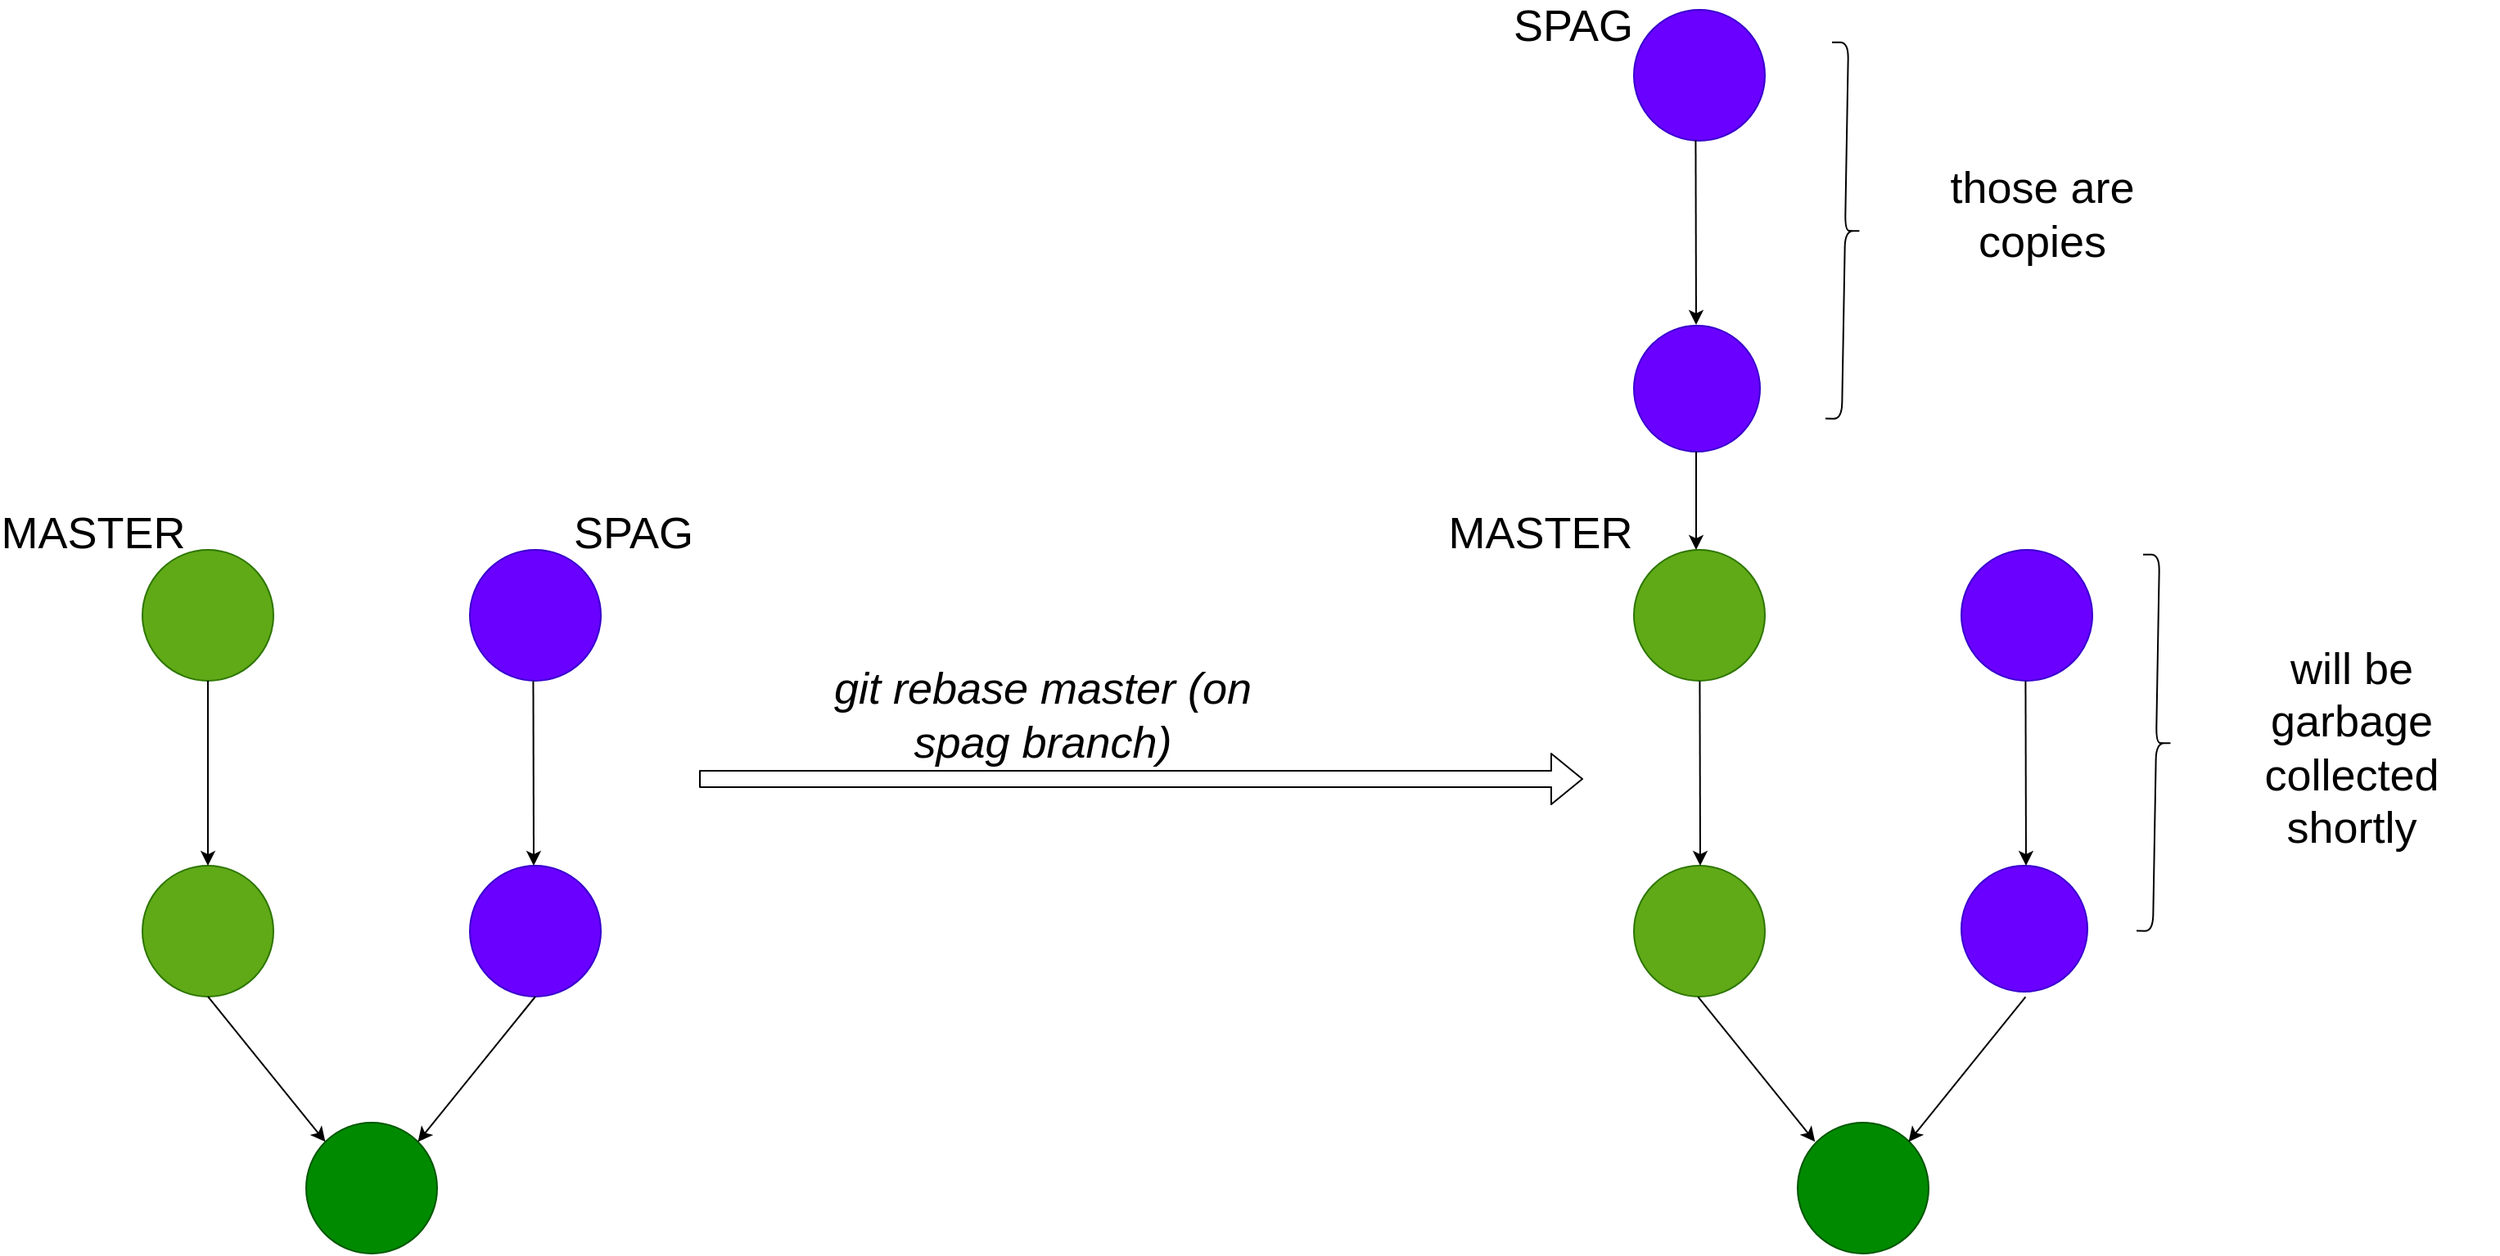<mxfile version="10.6.3" type="device"><diagram id="1Mxt2VOdXDSK7CNrmjAl" name="Page-1"><mxGraphModel dx="2906" dy="1734" grid="1" gridSize="10" guides="1" tooltips="1" connect="1" arrows="1" fold="1" page="1" pageScale="1" pageWidth="1654" pageHeight="1169" math="0" shadow="0"><root><mxCell id="0"/><mxCell id="1" parent="0"/><mxCell id="88jWaPyCogCxEfRvlzu6-1" value="" style="ellipse;whiteSpace=wrap;html=1;aspect=fixed;fillColor=#008a00;strokeColor=#005700;fontColor=#ffffff;" vertex="1" parent="1"><mxGeometry x="210" y="700" width="80" height="80" as="geometry"/></mxCell><mxCell id="88jWaPyCogCxEfRvlzu6-3" value="" style="ellipse;whiteSpace=wrap;html=1;aspect=fixed;fillColor=#60a917;strokeColor=#2D7600;fontColor=#ffffff;" vertex="1" parent="1"><mxGeometry x="110" y="350" width="80" height="80" as="geometry"/></mxCell><mxCell id="88jWaPyCogCxEfRvlzu6-4" value="" style="ellipse;whiteSpace=wrap;html=1;aspect=fixed;fillColor=#60a917;strokeColor=#2D7600;fontColor=#ffffff;" vertex="1" parent="1"><mxGeometry x="110" y="543" width="80" height="80" as="geometry"/></mxCell><mxCell id="88jWaPyCogCxEfRvlzu6-5" value="" style="ellipse;whiteSpace=wrap;html=1;aspect=fixed;fillColor=#6a00ff;strokeColor=#3700CC;fontColor=#ffffff;" vertex="1" parent="1"><mxGeometry x="310" y="543" width="80" height="80" as="geometry"/></mxCell><mxCell id="88jWaPyCogCxEfRvlzu6-7" value="" style="ellipse;whiteSpace=wrap;html=1;aspect=fixed;fillColor=#6a00ff;strokeColor=#3700CC;fontColor=#ffffff;" vertex="1" parent="1"><mxGeometry x="310" y="350" width="80" height="80" as="geometry"/></mxCell><mxCell id="88jWaPyCogCxEfRvlzu6-8" value="" style="ellipse;whiteSpace=wrap;html=1;aspect=fixed;fillColor=#008a00;strokeColor=#005700;fontColor=#ffffff;" vertex="1" parent="1"><mxGeometry x="1121" y="700" width="80" height="80" as="geometry"/></mxCell><mxCell id="88jWaPyCogCxEfRvlzu6-9" value="" style="ellipse;whiteSpace=wrap;html=1;aspect=fixed;fillColor=#60a917;strokeColor=#2D7600;fontColor=#ffffff;" vertex="1" parent="1"><mxGeometry x="1021" y="350" width="80" height="80" as="geometry"/></mxCell><mxCell id="88jWaPyCogCxEfRvlzu6-10" value="" style="ellipse;whiteSpace=wrap;html=1;aspect=fixed;fillColor=#60a917;strokeColor=#2D7600;fontColor=#ffffff;" vertex="1" parent="1"><mxGeometry x="1021" y="543" width="80" height="80" as="geometry"/></mxCell><mxCell id="88jWaPyCogCxEfRvlzu6-11" value="" style="ellipse;whiteSpace=wrap;html=1;aspect=fixed;fillColor=#6a00ff;strokeColor=#3700CC;fontColor=#ffffff;" vertex="1" parent="1"><mxGeometry x="1221" y="543" width="77" height="77" as="geometry"/></mxCell><mxCell id="88jWaPyCogCxEfRvlzu6-12" value="" style="ellipse;whiteSpace=wrap;html=1;aspect=fixed;fillColor=#6a00ff;strokeColor=#3700CC;fontColor=#ffffff;" vertex="1" parent="1"><mxGeometry x="1221" y="350" width="80" height="80" as="geometry"/></mxCell><mxCell id="88jWaPyCogCxEfRvlzu6-32" value="" style="ellipse;whiteSpace=wrap;html=1;aspect=fixed;fillColor=#6a00ff;strokeColor=#3700CC;fontColor=#ffffff;" vertex="1" parent="1"><mxGeometry x="1021" y="213" width="77" height="77" as="geometry"/></mxCell><mxCell id="88jWaPyCogCxEfRvlzu6-33" value="" style="ellipse;whiteSpace=wrap;html=1;aspect=fixed;fillColor=#6a00ff;strokeColor=#3700CC;fontColor=#ffffff;" vertex="1" parent="1"><mxGeometry x="1021" y="20" width="80" height="80" as="geometry"/></mxCell><mxCell id="88jWaPyCogCxEfRvlzu6-34" value="MASTER" style="text;html=1;strokeColor=none;fillColor=none;align=center;verticalAlign=middle;whiteSpace=wrap;rounded=0;fontSize=27;" vertex="1" parent="1"><mxGeometry x="60" y="330" width="40" height="20" as="geometry"/></mxCell><mxCell id="88jWaPyCogCxEfRvlzu6-35" value="SPAG" style="text;html=1;strokeColor=none;fillColor=none;align=center;verticalAlign=middle;whiteSpace=wrap;rounded=0;fontSize=27;" vertex="1" parent="1"><mxGeometry x="390" y="330" width="40" height="20" as="geometry"/></mxCell><mxCell id="88jWaPyCogCxEfRvlzu6-36" value="SPAG" style="text;html=1;strokeColor=none;fillColor=none;align=center;verticalAlign=middle;whiteSpace=wrap;rounded=0;fontSize=27;" vertex="1" parent="1"><mxGeometry x="964" y="20" width="40" height="20" as="geometry"/></mxCell><mxCell id="88jWaPyCogCxEfRvlzu6-37" value="MASTER" style="text;html=1;strokeColor=none;fillColor=none;align=center;verticalAlign=middle;whiteSpace=wrap;rounded=0;fontSize=27;" vertex="1" parent="1"><mxGeometry x="944" y="330" width="40" height="20" as="geometry"/></mxCell><mxCell id="88jWaPyCogCxEfRvlzu6-38" value="" style="endArrow=classic;html=1;fontSize=27;exitX=0.5;exitY=1;exitDx=0;exitDy=0;" edge="1" parent="1" source="88jWaPyCogCxEfRvlzu6-3" target="88jWaPyCogCxEfRvlzu6-4"><mxGeometry width="50" height="50" relative="1" as="geometry"><mxPoint x="20" y="850" as="sourcePoint"/><mxPoint x="70" y="800" as="targetPoint"/></mxGeometry></mxCell><mxCell id="88jWaPyCogCxEfRvlzu6-39" value="" style="endArrow=classic;html=1;fontSize=27;exitX=0.5;exitY=1;exitDx=0;exitDy=0;" edge="1" parent="1"><mxGeometry width="50" height="50" relative="1" as="geometry"><mxPoint x="348.714" y="430.286" as="sourcePoint"/><mxPoint x="349" y="543" as="targetPoint"/></mxGeometry></mxCell><mxCell id="88jWaPyCogCxEfRvlzu6-40" value="" style="endArrow=classic;html=1;fontSize=27;exitX=0.5;exitY=1;exitDx=0;exitDy=0;" edge="1" parent="1"><mxGeometry width="50" height="50" relative="1" as="geometry"><mxPoint x="1061.214" y="430.286" as="sourcePoint"/><mxPoint x="1061.5" y="543" as="targetPoint"/></mxGeometry></mxCell><mxCell id="88jWaPyCogCxEfRvlzu6-41" value="" style="endArrow=classic;html=1;fontSize=27;exitX=0.5;exitY=1;exitDx=0;exitDy=0;" edge="1" parent="1"><mxGeometry width="50" height="50" relative="1" as="geometry"><mxPoint x="1260.214" y="430.286" as="sourcePoint"/><mxPoint x="1260.5" y="543" as="targetPoint"/></mxGeometry></mxCell><mxCell id="88jWaPyCogCxEfRvlzu6-42" value="" style="endArrow=classic;html=1;fontSize=27;exitX=0.5;exitY=1;exitDx=0;exitDy=0;entryX=0;entryY=0;entryDx=0;entryDy=0;" edge="1" parent="1" source="88jWaPyCogCxEfRvlzu6-4" target="88jWaPyCogCxEfRvlzu6-1"><mxGeometry width="50" height="50" relative="1" as="geometry"><mxPoint x="159.714" y="440.286" as="sourcePoint"/><mxPoint x="160" y="553" as="targetPoint"/></mxGeometry></mxCell><mxCell id="88jWaPyCogCxEfRvlzu6-43" value="" style="endArrow=classic;html=1;fontSize=27;exitX=0.5;exitY=1;exitDx=0;exitDy=0;entryX=1;entryY=0;entryDx=0;entryDy=0;" edge="1" parent="1" source="88jWaPyCogCxEfRvlzu6-5" target="88jWaPyCogCxEfRvlzu6-1"><mxGeometry width="50" height="50" relative="1" as="geometry"><mxPoint x="159.714" y="633.143" as="sourcePoint"/><mxPoint x="231.143" y="721.714" as="targetPoint"/></mxGeometry></mxCell><mxCell id="88jWaPyCogCxEfRvlzu6-44" value="" style="endArrow=classic;html=1;fontSize=27;exitX=0.5;exitY=1;exitDx=0;exitDy=0;entryX=1;entryY=0;entryDx=0;entryDy=0;" edge="1" parent="1"><mxGeometry width="50" height="50" relative="1" as="geometry"><mxPoint x="1260.214" y="623.143" as="sourcePoint"/><mxPoint x="1188.786" y="711.714" as="targetPoint"/></mxGeometry></mxCell><mxCell id="88jWaPyCogCxEfRvlzu6-45" value="" style="endArrow=classic;html=1;fontSize=27;exitX=0.5;exitY=1;exitDx=0;exitDy=0;entryX=0;entryY=0;entryDx=0;entryDy=0;" edge="1" parent="1"><mxGeometry width="50" height="50" relative="1" as="geometry"><mxPoint x="1060.214" y="623.143" as="sourcePoint"/><mxPoint x="1131.643" y="711.714" as="targetPoint"/></mxGeometry></mxCell><mxCell id="88jWaPyCogCxEfRvlzu6-46" value="" style="endArrow=classic;html=1;fontSize=27;exitX=0.5;exitY=1;exitDx=0;exitDy=0;" edge="1" parent="1"><mxGeometry width="50" height="50" relative="1" as="geometry"><mxPoint x="1058.714" y="99.786" as="sourcePoint"/><mxPoint x="1059" y="212.5" as="targetPoint"/></mxGeometry></mxCell><mxCell id="88jWaPyCogCxEfRvlzu6-47" value="" style="endArrow=classic;html=1;fontSize=27;" edge="1" parent="1"><mxGeometry width="50" height="50" relative="1" as="geometry"><mxPoint x="1059" y="290" as="sourcePoint"/><mxPoint x="1059" y="350" as="targetPoint"/></mxGeometry></mxCell><mxCell id="88jWaPyCogCxEfRvlzu6-48" value="" style="shape=flexArrow;endArrow=classic;html=1;fontSize=27;" edge="1" parent="1"><mxGeometry width="50" height="50" relative="1" as="geometry"><mxPoint x="450" y="490" as="sourcePoint"/><mxPoint x="990" y="490" as="targetPoint"/></mxGeometry></mxCell><mxCell id="88jWaPyCogCxEfRvlzu6-49" value="git rebase master (on spag branch)" style="text;html=1;strokeColor=none;fillColor=none;align=center;verticalAlign=middle;whiteSpace=wrap;rounded=0;fontSize=27;fontStyle=2" vertex="1" parent="1"><mxGeometry x="510" y="441" width="300" height="20" as="geometry"/></mxCell><mxCell id="88jWaPyCogCxEfRvlzu6-51" value="" style="shape=curlyBracket;whiteSpace=wrap;html=1;rounded=1;fontSize=27;rotation=-179;" vertex="1" parent="1"><mxGeometry x="1140" y="40" width="20" height="230" as="geometry"/></mxCell><mxCell id="88jWaPyCogCxEfRvlzu6-52" value="those are copies" style="text;html=1;strokeColor=none;fillColor=none;align=center;verticalAlign=middle;whiteSpace=wrap;rounded=0;fontSize=27;" vertex="1" parent="1"><mxGeometry x="1181" y="135" width="179" height="20" as="geometry"/></mxCell><mxCell id="88jWaPyCogCxEfRvlzu6-53" value="" style="shape=curlyBracket;whiteSpace=wrap;html=1;rounded=1;fontSize=27;rotation=-179;" vertex="1" parent="1"><mxGeometry x="1330" y="353" width="20" height="230" as="geometry"/></mxCell><mxCell id="88jWaPyCogCxEfRvlzu6-54" value="will be garbage collected shortly" style="text;html=1;strokeColor=none;fillColor=none;align=center;verticalAlign=middle;whiteSpace=wrap;rounded=0;fontSize=27;" vertex="1" parent="1"><mxGeometry x="1370" y="461" width="179" height="20" as="geometry"/></mxCell></root></mxGraphModel></diagram></mxfile>